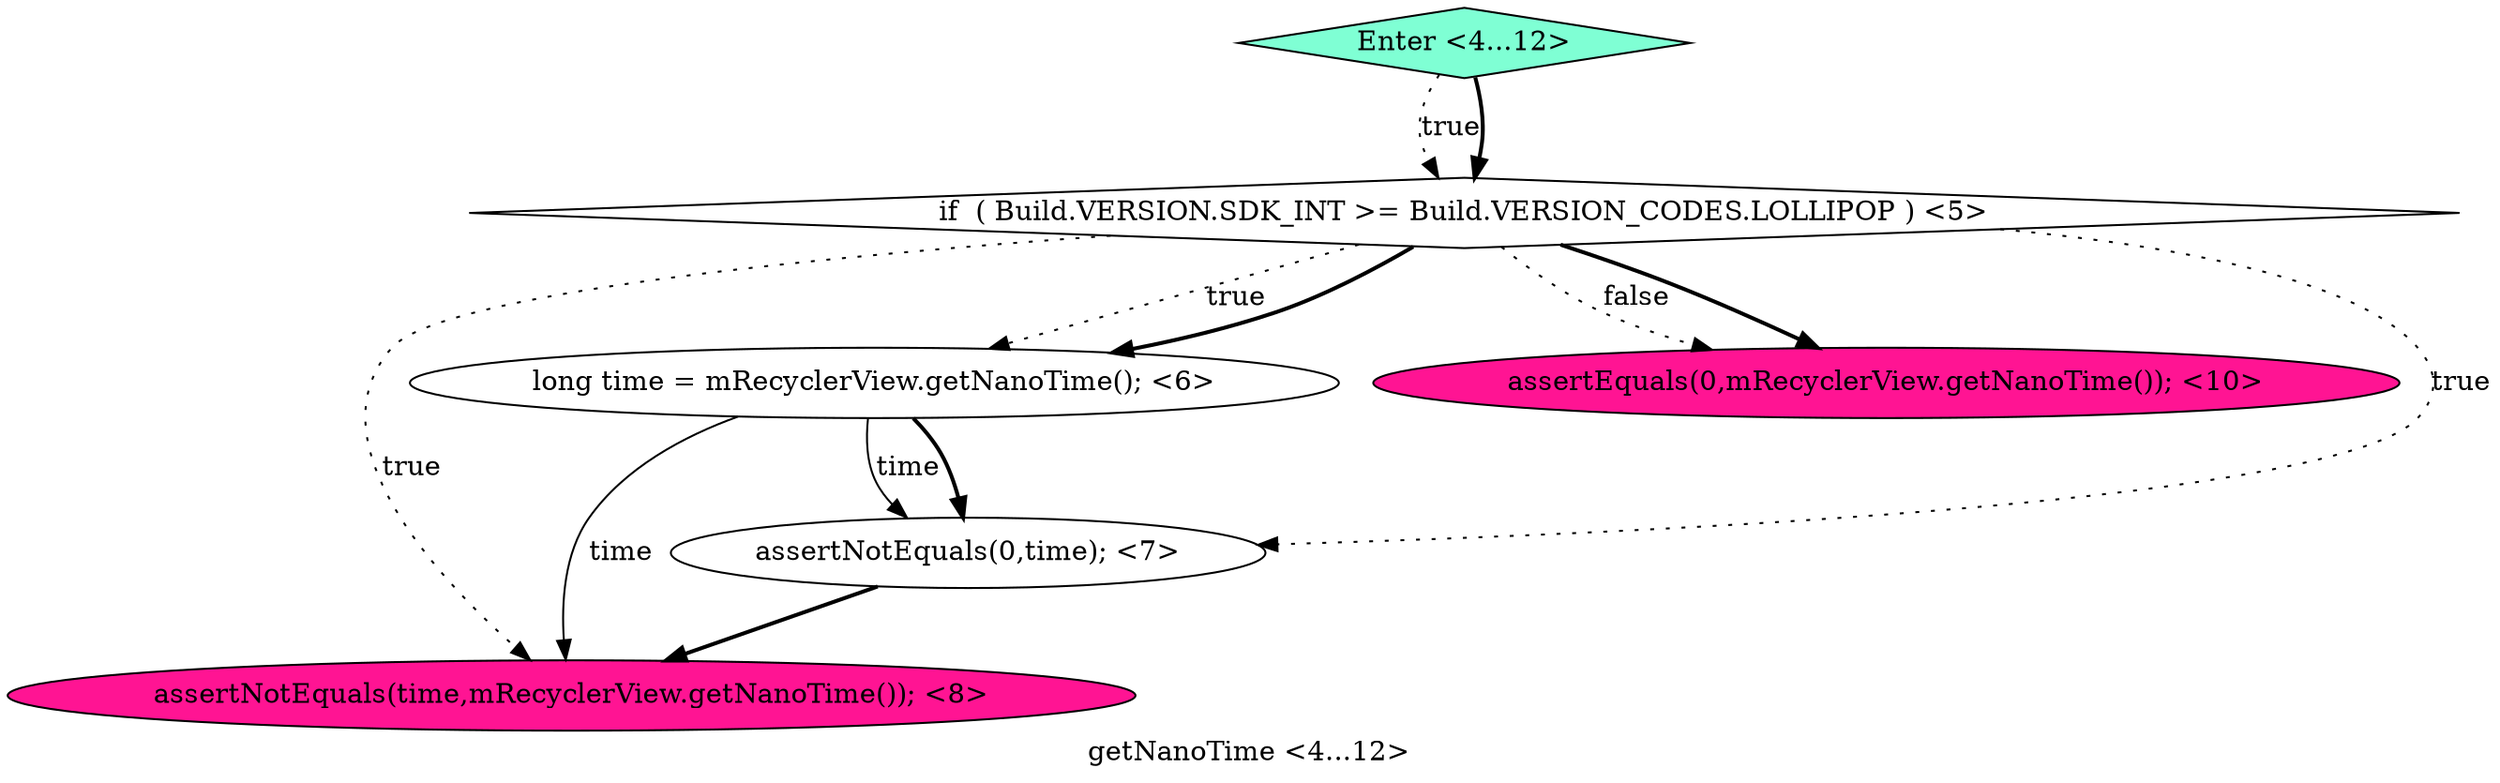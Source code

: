 digraph PDG {
label = "getNanoTime <4...12>";
0.0 [style = filled, label = "if  ( Build.VERSION.SDK_INT >= Build.VERSION_CODES.LOLLIPOP ) <5>", fillcolor = white, shape = diamond];
0.3 [style = filled, label = "assertNotEquals(time,mRecyclerView.getNanoTime()); <8>", fillcolor = deeppink, shape = ellipse];
0.1 [style = filled, label = "long time = mRecyclerView.getNanoTime(); <6>", fillcolor = white, shape = ellipse];
0.4 [style = filled, label = "assertEquals(0,mRecyclerView.getNanoTime()); <10>", fillcolor = deeppink, shape = ellipse];
0.5 [style = filled, label = "Enter <4...12>", fillcolor = aquamarine, shape = diamond];
0.2 [style = filled, label = "assertNotEquals(0,time); <7>", fillcolor = white, shape = ellipse];
0.0 -> 0.1 [style = dotted, label="true"];
0.0 -> 0.1 [style = bold, label=""];
0.0 -> 0.2 [style = dotted, label="true"];
0.0 -> 0.3 [style = dotted, label="true"];
0.0 -> 0.4 [style = dotted, label="false"];
0.0 -> 0.4 [style = bold, label=""];
0.1 -> 0.2 [style = solid, label="time"];
0.1 -> 0.2 [style = bold, label=""];
0.1 -> 0.3 [style = solid, label="time"];
0.2 -> 0.3 [style = bold, label=""];
0.5 -> 0.0 [style = dotted, label="true"];
0.5 -> 0.0 [style = bold, label=""];
}
